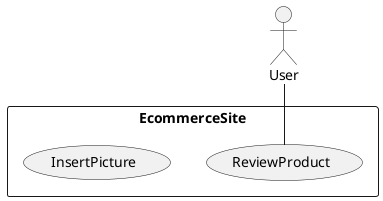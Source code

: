 @startuml
actor User
rectangle EcommerceSite {
usecase ReviewProduct
usecase InsertPicture
}
User -- ReviewProduct
@enduml

